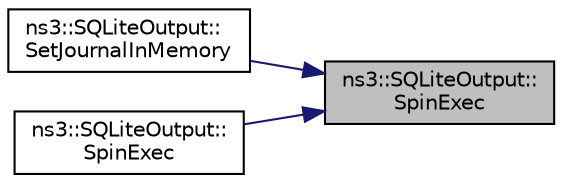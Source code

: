 digraph "ns3::SQLiteOutput::SpinExec"
{
 // LATEX_PDF_SIZE
  edge [fontname="Helvetica",fontsize="10",labelfontname="Helvetica",labelfontsize="10"];
  node [fontname="Helvetica",fontsize="10",shape=record];
  rankdir="RL";
  Node1 [label="ns3::SQLiteOutput::\lSpinExec",height=0.2,width=0.4,color="black", fillcolor="grey75", style="filled", fontcolor="black",tooltip="Execute a command until the return value is OK or an ERROR."];
  Node1 -> Node2 [dir="back",color="midnightblue",fontsize="10",style="solid",fontname="Helvetica"];
  Node2 [label="ns3::SQLiteOutput::\lSetJournalInMemory",height=0.2,width=0.4,color="black", fillcolor="white", style="filled",URL="$classns3_1_1_s_q_lite_output.html#a978bae99799f598e8376adea81d176b7",tooltip="Instruct SQLite to store the journal in memory."];
  Node1 -> Node3 [dir="back",color="midnightblue",fontsize="10",style="solid",fontname="Helvetica"];
  Node3 [label="ns3::SQLiteOutput::\lSpinExec",height=0.2,width=0.4,color="black", fillcolor="white", style="filled",URL="$classns3_1_1_s_q_lite_output.html#a0e822640b711c7e00a30e546d98951de",tooltip="Execute a command until the return value is OK or an ERROR."];
}
